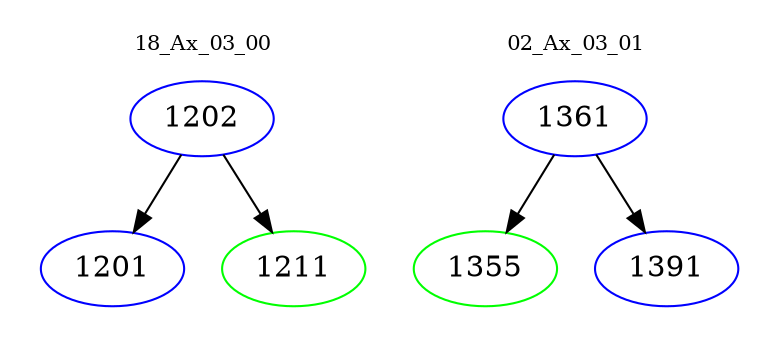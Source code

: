 digraph{
subgraph cluster_0 {
color = white
label = "18_Ax_03_00";
fontsize=10;
T0_1202 [label="1202", color="blue"]
T0_1202 -> T0_1201 [color="black"]
T0_1201 [label="1201", color="blue"]
T0_1202 -> T0_1211 [color="black"]
T0_1211 [label="1211", color="green"]
}
subgraph cluster_1 {
color = white
label = "02_Ax_03_01";
fontsize=10;
T1_1361 [label="1361", color="blue"]
T1_1361 -> T1_1355 [color="black"]
T1_1355 [label="1355", color="green"]
T1_1361 -> T1_1391 [color="black"]
T1_1391 [label="1391", color="blue"]
}
}
